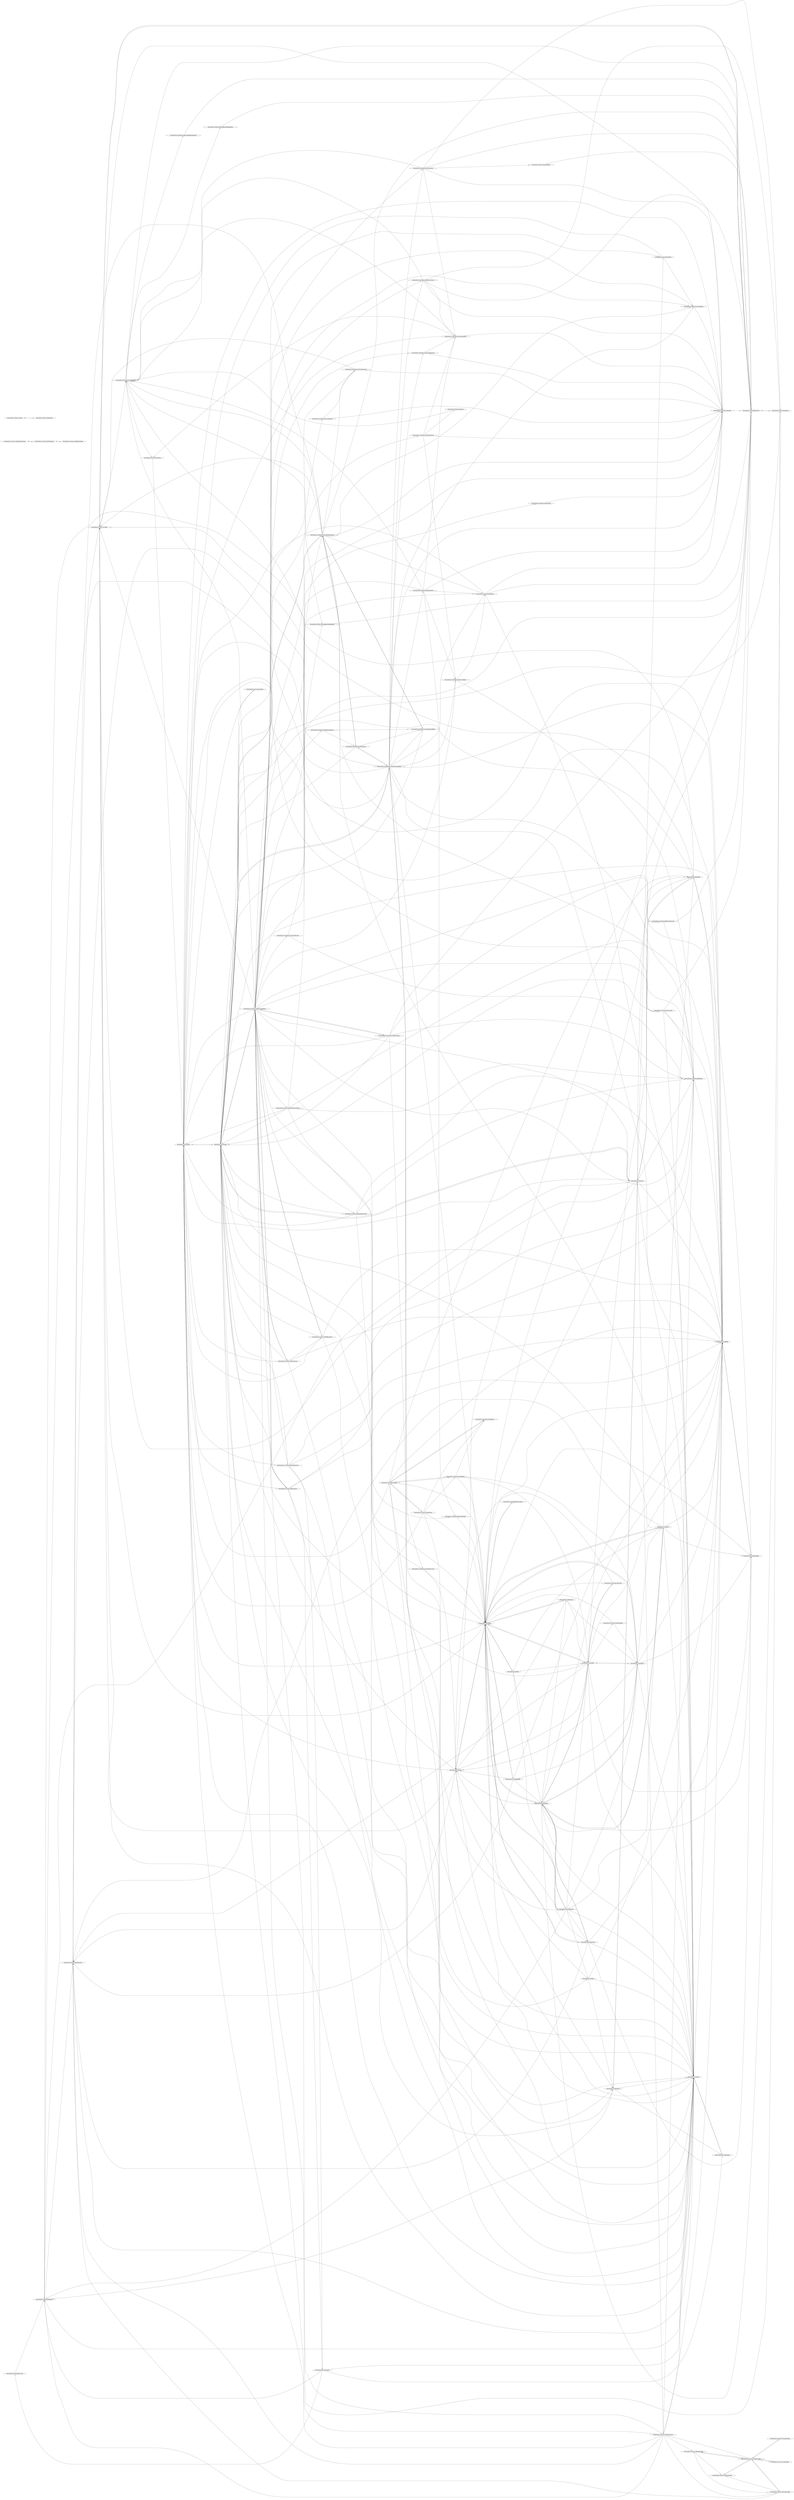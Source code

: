 digraph G {
    page="40,60"; 
    ratio=auto;
    rankdir=LR;
    fontsize=10;
   "Newtonsoft.Json.Bson.BsonBinaryWriter" -> { rank=none; "Newtonsoft.Json.Utilities.DateTimeUtils" }
   "Newtonsoft.Json.Bson.BsonWriter" -> { rank=none; "Newtonsoft.Json.Bson.BsonBinaryWriter"; "Newtonsoft.Json.JsonWriter"; "Newtonsoft.Json.JsonWriterException"; "Newtonsoft.Json.Utilities.DateTimeUtils" }
   "Newtonsoft.Json.Converters.BinaryConverter" -> { rank=none; "Newtonsoft.Json.JsonConverter"; "Newtonsoft.Json.JsonReader"; "Newtonsoft.Json.JsonSerializationException"; "Newtonsoft.Json.JsonSerializer"; "Newtonsoft.Json.JsonWriter"; "Newtonsoft.Json.Utilities.ReflectionUtils" }
   "Newtonsoft.Json.Converters.BsonObjectIdConverter" -> { rank=none; "Newtonsoft.Json.Bson.BsonWriter"; "Newtonsoft.Json.JsonConverter"; "Newtonsoft.Json.JsonReader"; "Newtonsoft.Json.JsonSerializationException"; "Newtonsoft.Json.JsonSerializer"; "Newtonsoft.Json.JsonWriter" }
   "Newtonsoft.Json.Converters.DataSetConverter" -> { rank=none; "Newtonsoft.Json.Converters.DataTableConverter"; "Newtonsoft.Json.JsonConverter"; "Newtonsoft.Json.JsonReader"; "Newtonsoft.Json.JsonSerializer"; "Newtonsoft.Json.JsonWriter"; "Newtonsoft.Json.Serialization.DefaultContractResolver" }
   "Newtonsoft.Json.Converters.DataTableConverter" -> { rank=none; "Newtonsoft.Json.JsonConverter"; "Newtonsoft.Json.JsonReader"; "Newtonsoft.Json.JsonSerializer"; "Newtonsoft.Json.JsonWriter"; "Newtonsoft.Json.Serialization.DefaultContractResolver" }
   "Newtonsoft.Json.Converters.EntityKeyMemberConverter" -> { rank=none; "Newtonsoft.Json.JsonConverter"; "Newtonsoft.Json.JsonReader"; "Newtonsoft.Json.JsonSerializationException"; "Newtonsoft.Json.JsonSerializer"; "Newtonsoft.Json.JsonWriter"; "Newtonsoft.Json.Serialization.JsonSerializerInternalWriter" }
   "Newtonsoft.Json.Converters.ExpandoObjectConverter" -> { rank=none; "Newtonsoft.Json.JsonConverter"; "Newtonsoft.Json.JsonReader"; "Newtonsoft.Json.JsonSerializationException"; "Newtonsoft.Json.JsonSerializer"; "Newtonsoft.Json.JsonWriter" }
   "Newtonsoft.Json.Converters.KeyValuePairConverter" -> { rank=none; "Newtonsoft.Json.JsonConverter"; "Newtonsoft.Json.JsonReader"; "Newtonsoft.Json.JsonSerializationException"; "Newtonsoft.Json.JsonSerializer"; "Newtonsoft.Json.JsonWriter"; "Newtonsoft.Json.Serialization.DefaultContractResolver"; "Newtonsoft.Json.Utilities.ReflectionUtils" }
   "Newtonsoft.Json.Converters.RegexConverter" -> { rank=none; "Newtonsoft.Json.Bson.BsonWriter"; "Newtonsoft.Json.JsonConverter"; "Newtonsoft.Json.JsonReader"; "Newtonsoft.Json.JsonSerializationException"; "Newtonsoft.Json.JsonSerializer"; "Newtonsoft.Json.JsonWriter"; "Newtonsoft.Json.Serialization.DefaultContractResolver" }
   "Newtonsoft.Json.Converters.XAttributeWrapper" -> { rank=none; "Newtonsoft.Json.Converters.XContainerWrapper" }
   "Newtonsoft.Json.Converters.XCommentWrapper" -> { rank=none; "Newtonsoft.Json.Converters.XContainerWrapper" }
   "Newtonsoft.Json.Converters.XContainerWrapper" -> { rank=none; "Newtonsoft.Json.Converters.XAttributeWrapper"; "Newtonsoft.Json.Converters.XCommentWrapper"; "Newtonsoft.Json.Converters.XDocumentWrapper"; "Newtonsoft.Json.Converters.XElementWrapper"; "Newtonsoft.Json.Converters.XTextWrapper" }
   "Newtonsoft.Json.Converters.XDocumentWrapper" -> { rank=none; "Newtonsoft.Json.Converters.XAttributeWrapper"; "Newtonsoft.Json.Converters.XContainerWrapper"; "Newtonsoft.Json.Converters.XElementWrapper"; "Newtonsoft.Json.Utilities.MiscellaneousUtils" }
   "Newtonsoft.Json.Converters.XElementWrapper" -> { rank=none; "Newtonsoft.Json.Converters.XAttributeWrapper"; "Newtonsoft.Json.Converters.XContainerWrapper" }
   "Newtonsoft.Json.Converters.XTextWrapper" -> { rank=none; "Newtonsoft.Json.Converters.XContainerWrapper" }
   "Newtonsoft.Json.Converters.XmlDeclarationWrapper" -> { rank=none; "Newtonsoft.Json.Converters.XmlNodeWrapper" }
   "Newtonsoft.Json.Converters.XmlElementWrapper" -> { rank=none; "Newtonsoft.Json.Converters.XmlNodeWrapper" }
   "Newtonsoft.Json.Converters.XmlNodeConverter" -> { rank=none; "Newtonsoft.Json.Converters.XContainerWrapper"; "Newtonsoft.Json.Converters.XDocumentWrapper"; "Newtonsoft.Json.Converters.XElementWrapper"; "Newtonsoft.Json.JsonConverter"; "Newtonsoft.Json.JsonReader"; "Newtonsoft.Json.JsonSerializationException"; "Newtonsoft.Json.JsonSerializer"; "Newtonsoft.Json.JsonWriter"; "Newtonsoft.Json.Utilities.DateTimeUtils"; "Newtonsoft.Json.Utilities.MiscellaneousUtils" }
   "Newtonsoft.Json.Converters.XmlNodeWrapper" -> { rank=none; "Newtonsoft.Json.Converters.XmlDeclarationWrapper"; "Newtonsoft.Json.Converters.XmlElementWrapper" }
   "Newtonsoft.Json.JsonConvert" -> { rank=none; "Newtonsoft.Json.Converters.XmlNodeConverter"; "Newtonsoft.Json.JsonConverter"; "Newtonsoft.Json.JsonReader"; "Newtonsoft.Json.JsonSerializationException"; "Newtonsoft.Json.JsonSerializer"; "Newtonsoft.Json.JsonSerializerSettings"; "Newtonsoft.Json.JsonTextReader"; "Newtonsoft.Json.JsonTextWriter"; "Newtonsoft.Json.JsonWriter"; "Newtonsoft.Json.Linq.JToken"; "Newtonsoft.Json.Utilities.ConvertUtils"; "Newtonsoft.Json.Utilities.DateTimeUtils"; "Newtonsoft.Json.Utilities.ReflectionUtils" }
   "Newtonsoft.Json.JsonConverter" -> { rank=none; "Newtonsoft.Json.JsonReader"; "Newtonsoft.Json.JsonSerializer"; "Newtonsoft.Json.JsonWriter"; "Newtonsoft.Json.Schema.JsonSchema" }
   "Newtonsoft.Json.JsonConverterAttribute" -> { rank=none; "Newtonsoft.Json.JsonConverter" }
   "Newtonsoft.Json.JsonConverterCollection" -> { rank=none; "Newtonsoft.Json.JsonConverter" }
   "Newtonsoft.Json.JsonReader" -> { rank=none; "Newtonsoft.Json.JsonReaderException"; "Newtonsoft.Json.Utilities.DateTimeUtils" }
   "Newtonsoft.Json.JsonReaderException" -> { rank=none; "Newtonsoft.Json.JsonReader" }
   "Newtonsoft.Json.JsonSerializationException" -> { rank=none; "Newtonsoft.Json.JsonReader" }
   "Newtonsoft.Json.JsonSerializer" -> { rank=none; "Newtonsoft.Json.JsonConvert"; "Newtonsoft.Json.JsonConverter"; "Newtonsoft.Json.JsonConverterCollection"; "Newtonsoft.Json.JsonReader"; "Newtonsoft.Json.JsonSerializerSettings"; "Newtonsoft.Json.JsonTextReader"; "Newtonsoft.Json.JsonTextWriter"; "Newtonsoft.Json.JsonWriter"; "Newtonsoft.Json.Serialization.DefaultContractResolver"; "Newtonsoft.Json.Serialization.DefaultReferenceResolver"; "Newtonsoft.Json.Serialization.IContractResolver"; "Newtonsoft.Json.Serialization.JsonSerializerInternalReader"; "Newtonsoft.Json.Serialization.JsonSerializerInternalWriter"; "Newtonsoft.Json.Utilities.CollectionUtils" }
   "Newtonsoft.Json.JsonSerializerSettings" -> { rank=none; "Newtonsoft.Json.JsonConverter"; "Newtonsoft.Json.Serialization.IContractResolver" }
   "Newtonsoft.Json.JsonTextReader" -> { rank=none; "Newtonsoft.Json.JsonConvert"; "Newtonsoft.Json.JsonReader"; "Newtonsoft.Json.JsonReaderException"; "Newtonsoft.Json.Utilities.ConvertUtils"; "Newtonsoft.Json.Utilities.DateTimeUtils" }
   "Newtonsoft.Json.JsonTextWriter" -> { rank=none; "Newtonsoft.Json.JsonConvert"; "Newtonsoft.Json.JsonWriter"; "Newtonsoft.Json.JsonWriterException"; "Newtonsoft.Json.Utilities.DateTimeUtils" }
   "Newtonsoft.Json.JsonWriter" -> { rank=none; "Newtonsoft.Json.JsonReader"; "Newtonsoft.Json.JsonWriterException"; "Newtonsoft.Json.Utilities.ConvertUtils"; "Newtonsoft.Json.Utilities.DateTimeUtils"; "Newtonsoft.Json.Utilities.MiscellaneousUtils" }
   "Newtonsoft.Json.JsonWriterException" -> { rank=none; "Newtonsoft.Json.JsonWriter" }
   "Newtonsoft.Json.Linq.Extensions" -> { rank=none; "Newtonsoft.Json.Linq.JObject"; "Newtonsoft.Json.Linq.JProperty"; "Newtonsoft.Json.Linq.JToken"; "Newtonsoft.Json.Linq.JValue" }
   "Newtonsoft.Json.Linq.JArray" -> { rank=none; "Newtonsoft.Json.JsonReader"; "Newtonsoft.Json.JsonReaderException"; "Newtonsoft.Json.JsonSerializer"; "Newtonsoft.Json.JsonTextReader"; "Newtonsoft.Json.JsonWriter"; "Newtonsoft.Json.Linq.JContainer"; "Newtonsoft.Json.Linq.JToken"; "Newtonsoft.Json.Utilities.MiscellaneousUtils" }
   "Newtonsoft.Json.Linq.JConstructor" -> { rank=none; "Newtonsoft.Json.JsonReader"; "Newtonsoft.Json.JsonReaderException"; "Newtonsoft.Json.JsonWriter"; "Newtonsoft.Json.Linq.JContainer"; "Newtonsoft.Json.Linq.JToken"; "Newtonsoft.Json.Utilities.MiscellaneousUtils" }
   "Newtonsoft.Json.Linq.JContainer" -> { rank=none; "Newtonsoft.Json.JsonReader"; "Newtonsoft.Json.JsonReaderException"; "Newtonsoft.Json.JsonWriter"; "Newtonsoft.Json.Linq.Extensions"; "Newtonsoft.Json.Linq.JArray"; "Newtonsoft.Json.Linq.JConstructor"; "Newtonsoft.Json.Linq.JObject"; "Newtonsoft.Json.Linq.JProperty"; "Newtonsoft.Json.Linq.JToken"; "Newtonsoft.Json.Linq.JTokenWriter"; "Newtonsoft.Json.Linq.JValue"; "Newtonsoft.Json.Utilities.CollectionUtils" }
   "Newtonsoft.Json.Linq.JObject" -> { rank=none; "Newtonsoft.Json.JsonReader"; "Newtonsoft.Json.JsonReaderException"; "Newtonsoft.Json.JsonSerializer"; "Newtonsoft.Json.JsonTextReader"; "Newtonsoft.Json.JsonWriter"; "Newtonsoft.Json.Linq.JContainer"; "Newtonsoft.Json.Linq.JProperty"; "Newtonsoft.Json.Linq.JPropertyDescriptor"; "Newtonsoft.Json.Linq.JPropertyKeyedCollection"; "Newtonsoft.Json.Linq.JToken"; "Newtonsoft.Json.Linq.JValue"; "Newtonsoft.Json.Utilities.MiscellaneousUtils" }
   "Newtonsoft.Json.Linq.JPath" -> { rank=none; "Newtonsoft.Json.Linq.JArray"; "Newtonsoft.Json.Linq.JConstructor"; "Newtonsoft.Json.Linq.JContainer"; "Newtonsoft.Json.Linq.JObject"; "Newtonsoft.Json.Linq.JToken" }
   "Newtonsoft.Json.Linq.JProperty" -> { rank=none; "Newtonsoft.Json.JsonReader"; "Newtonsoft.Json.JsonReaderException"; "Newtonsoft.Json.JsonWriter"; "Newtonsoft.Json.Linq.JArray"; "Newtonsoft.Json.Linq.JContainer"; "Newtonsoft.Json.Linq.JObject"; "Newtonsoft.Json.Linq.JToken"; "Newtonsoft.Json.Linq.JValue" }
   "Newtonsoft.Json.Linq.JPropertyDescriptor" -> { rank=none; "Newtonsoft.Json.Linq.JObject"; "Newtonsoft.Json.Linq.JToken"; "Newtonsoft.Json.Linq.JValue" }
   "Newtonsoft.Json.Linq.JPropertyKeyedCollection" -> { rank=none; "Newtonsoft.Json.Linq.JProperty"; "Newtonsoft.Json.Linq.JToken" }
   "Newtonsoft.Json.Linq.JRaw" -> { rank=none; "Newtonsoft.Json.JsonReader"; "Newtonsoft.Json.JsonTextWriter"; "Newtonsoft.Json.JsonWriter"; "Newtonsoft.Json.Linq.JValue" }
   "Newtonsoft.Json.Linq.JToken" -> { rank=none; "Newtonsoft.Json.JsonConverter"; "Newtonsoft.Json.JsonReader"; "Newtonsoft.Json.JsonReaderException"; "Newtonsoft.Json.JsonSerializer"; "Newtonsoft.Json.JsonTextReader"; "Newtonsoft.Json.JsonTextWriter"; "Newtonsoft.Json.JsonWriter"; "Newtonsoft.Json.Linq.Extensions"; "Newtonsoft.Json.Linq.JArray"; "Newtonsoft.Json.Linq.JConstructor"; "Newtonsoft.Json.Linq.JContainer"; "Newtonsoft.Json.Linq.JObject"; "Newtonsoft.Json.Linq.JPath"; "Newtonsoft.Json.Linq.JProperty"; "Newtonsoft.Json.Linq.JTokenEqualityComparer"; "Newtonsoft.Json.Linq.JTokenReader"; "Newtonsoft.Json.Linq.JTokenWriter"; "Newtonsoft.Json.Linq.JValue"; "Newtonsoft.Json.Utilities.ConvertUtils" }
   "Newtonsoft.Json.Linq.JTokenEqualityComparer" -> { rank=none; "Newtonsoft.Json.Linq.JToken" }
   "Newtonsoft.Json.Linq.JTokenReader" -> { rank=none; "Newtonsoft.Json.JsonReader"; "Newtonsoft.Json.Linq.JContainer"; "Newtonsoft.Json.Linq.JProperty"; "Newtonsoft.Json.Linq.JToken"; "Newtonsoft.Json.Linq.JValue"; "Newtonsoft.Json.Utilities.MiscellaneousUtils" }
   "Newtonsoft.Json.Linq.JTokenWriter" -> { rank=none; "Newtonsoft.Json.JsonWriter"; "Newtonsoft.Json.Linq.JArray"; "Newtonsoft.Json.Linq.JConstructor"; "Newtonsoft.Json.Linq.JContainer"; "Newtonsoft.Json.Linq.JObject"; "Newtonsoft.Json.Linq.JProperty"; "Newtonsoft.Json.Linq.JRaw"; "Newtonsoft.Json.Linq.JToken"; "Newtonsoft.Json.Linq.JValue"; "Newtonsoft.Json.Utilities.DateTimeUtils" }
   "Newtonsoft.Json.Linq.JValue" -> { rank=none; "Newtonsoft.Json.JsonConverter"; "Newtonsoft.Json.JsonSerializer"; "Newtonsoft.Json.JsonWriter"; "Newtonsoft.Json.Linq.JToken"; "Newtonsoft.Json.Utilities.ConvertUtils"; "Newtonsoft.Json.Utilities.MiscellaneousUtils"; "Newtonsoft.Json.Utilities.ReflectionUtils" }
   "Newtonsoft.Json.Schema.JsonSchema" -> { rank=none; "Newtonsoft.Json.JsonReader"; "Newtonsoft.Json.JsonTextReader"; "Newtonsoft.Json.JsonTextWriter"; "Newtonsoft.Json.JsonWriter"; "Newtonsoft.Json.Linq.JToken"; "Newtonsoft.Json.Schema.JsonSchemaBuilder"; "Newtonsoft.Json.Schema.JsonSchemaResolver"; "Newtonsoft.Json.Schema.JsonSchemaWriter" }
   "Newtonsoft.Json.Schema.JsonSchemaBuilder" -> { rank=none; "Newtonsoft.Json.Linq.JObject"; "Newtonsoft.Json.Linq.JProperty"; "Newtonsoft.Json.Linq.JToken"; "Newtonsoft.Json.Schema.JsonSchema"; "Newtonsoft.Json.Schema.JsonSchemaResolver" }
   "Newtonsoft.Json.Schema.JsonSchemaResolver" -> { rank=none; "Newtonsoft.Json.Schema.JsonSchema" }
   "Newtonsoft.Json.Schema.JsonSchemaWriter" -> { rank=none; "Newtonsoft.Json.JsonConverter"; "Newtonsoft.Json.JsonWriter"; "Newtonsoft.Json.Linq.JToken"; "Newtonsoft.Json.Schema.JsonSchema"; "Newtonsoft.Json.Schema.JsonSchemaBuilder"; "Newtonsoft.Json.Schema.JsonSchemaResolver" }
   "Newtonsoft.Json.Serialization.DefaultContractResolver" -> { rank=none; "Newtonsoft.Json.Converters.BinaryConverter"; "Newtonsoft.Json.Converters.BsonObjectIdConverter"; "Newtonsoft.Json.Converters.DataSetConverter"; "Newtonsoft.Json.Converters.DataTableConverter"; "Newtonsoft.Json.Converters.EntityKeyMemberConverter"; "Newtonsoft.Json.Converters.ExpandoObjectConverter"; "Newtonsoft.Json.Converters.KeyValuePairConverter"; "Newtonsoft.Json.Converters.RegexConverter"; "Newtonsoft.Json.Converters.XmlNodeConverter"; "Newtonsoft.Json.JsonConvert"; "Newtonsoft.Json.JsonConverter"; "Newtonsoft.Json.JsonSerializationException"; "Newtonsoft.Json.JsonSerializer"; "Newtonsoft.Json.Linq.JToken"; "Newtonsoft.Json.Serialization.DynamicValueProvider"; "Newtonsoft.Json.Serialization.ExtensionDataSetter"; "Newtonsoft.Json.Serialization.IContractResolver"; "Newtonsoft.Json.Serialization.JsonArrayContract"; "Newtonsoft.Json.Serialization.JsonContract"; "Newtonsoft.Json.Serialization.JsonDictionaryContract"; "Newtonsoft.Json.Serialization.JsonDynamicContract"; "Newtonsoft.Json.Serialization.JsonISerializableContract"; "Newtonsoft.Json.Serialization.JsonLinqContract"; "Newtonsoft.Json.Serialization.JsonObjectContract"; "Newtonsoft.Json.Serialization.JsonPrimitiveContract"; "Newtonsoft.Json.Serialization.JsonProperty"; "Newtonsoft.Json.Serialization.JsonPropertyCollection"; "Newtonsoft.Json.Serialization.JsonStringContract"; "Newtonsoft.Json.Serialization.JsonTypeReflector"; "Newtonsoft.Json.Serialization.ReflectionValueProvider"; "Newtonsoft.Json.Utilities.CollectionUtils"; "Newtonsoft.Json.Utilities.ConvertUtils"; "Newtonsoft.Json.Utilities.ReflectionUtils" }
   "Newtonsoft.Json.Serialization.DefaultReferenceResolver" -> { rank=none; "Newtonsoft.Json.Serialization.JsonSerializerInternalBase"; "Newtonsoft.Json.Serialization.JsonSerializerProxy" }
   "Newtonsoft.Json.Serialization.DynamicValueProvider" -> { rank=none; "Newtonsoft.Json.JsonSerializationException"; "Newtonsoft.Json.Utilities.DynamicReflectionDelegateFactory" }
   "Newtonsoft.Json.Serialization.ExtensionDataSetter" -> { rank=none; "Newtonsoft.Json.Linq.JToken" }
   "Newtonsoft.Json.Serialization.IContractResolver" -> { rank=none; "Newtonsoft.Json.Serialization.JsonContract" }
   "Newtonsoft.Json.Serialization.JsonArrayContract" -> { rank=none; "Newtonsoft.Json.Serialization.JsonContainerContract"; "Newtonsoft.Json.Serialization.JsonContract"; "Newtonsoft.Json.Serialization.JsonTypeReflector"; "Newtonsoft.Json.Utilities.CollectionUtils"; "Newtonsoft.Json.Utilities.CollectionWrapper`1"; "Newtonsoft.Json.Utilities.ReflectionUtils" }
   "Newtonsoft.Json.Serialization.JsonContainerContract" -> { rank=none; "Newtonsoft.Json.JsonConverter"; "Newtonsoft.Json.JsonConverterAttribute"; "Newtonsoft.Json.Serialization.JsonContract"; "Newtonsoft.Json.Serialization.JsonTypeReflector" }
   "Newtonsoft.Json.Serialization.JsonContract" -> { rank=none; "Newtonsoft.Json.JsonConverter"; "Newtonsoft.Json.Utilities.ConvertUtils"; "Newtonsoft.Json.Utilities.ReflectionUtils" }
   "Newtonsoft.Json.Serialization.JsonDictionaryContract" -> { rank=none; "Newtonsoft.Json.Serialization.JsonContainerContract"; "Newtonsoft.Json.Serialization.JsonContract"; "Newtonsoft.Json.Serialization.JsonTypeReflector"; "Newtonsoft.Json.Utilities.CollectionUtils"; "Newtonsoft.Json.Utilities.ReflectionUtils" }
   "Newtonsoft.Json.Serialization.JsonDynamicContract" -> { rank=none; "Newtonsoft.Json.Serialization.JsonContainerContract"; "Newtonsoft.Json.Serialization.JsonContract"; "Newtonsoft.Json.Serialization.JsonPropertyCollection"; "Newtonsoft.Json.Utilities.DynamicUtils" }
   "Newtonsoft.Json.Serialization.JsonFormatterConverter" -> { rank=none; "Newtonsoft.Json.JsonSerializer"; "Newtonsoft.Json.Linq.JToken"; "Newtonsoft.Json.Linq.JValue" }
   "Newtonsoft.Json.Serialization.JsonISerializableContract" -> { rank=none; "Newtonsoft.Json.Serialization.JsonContainerContract"; "Newtonsoft.Json.Serialization.JsonContract" }
   "Newtonsoft.Json.Serialization.JsonLinqContract" -> { rank=none; "Newtonsoft.Json.Serialization.JsonContract" }
   "Newtonsoft.Json.Serialization.JsonObjectContract" -> { rank=none; "Newtonsoft.Json.Serialization.ExtensionDataSetter"; "Newtonsoft.Json.Serialization.JsonContainerContract"; "Newtonsoft.Json.Serialization.JsonContract"; "Newtonsoft.Json.Serialization.JsonProperty"; "Newtonsoft.Json.Serialization.JsonPropertyCollection"; "Newtonsoft.Json.Serialization.JsonTypeReflector" }
   "Newtonsoft.Json.Serialization.JsonPrimitiveContract" -> { rank=none; "Newtonsoft.Json.Serialization.JsonContract"; "Newtonsoft.Json.Utilities.ConvertUtils" }
   "Newtonsoft.Json.Serialization.JsonProperty" -> { rank=none; "Newtonsoft.Json.JsonConverter"; "Newtonsoft.Json.JsonWriter"; "Newtonsoft.Json.Serialization.JsonContract"; "Newtonsoft.Json.Utilities.ReflectionUtils" }
   "Newtonsoft.Json.Serialization.JsonPropertyCollection" -> { rank=none; "Newtonsoft.Json.JsonSerializationException"; "Newtonsoft.Json.Serialization.JsonProperty" }
   "Newtonsoft.Json.Serialization.JsonSerializerInternalBase" -> { rank=none; "Newtonsoft.Json.JsonSerializer"; "Newtonsoft.Json.Serialization.JsonSerializerInternalWriter" }
   "Newtonsoft.Json.Serialization.JsonSerializerInternalReader" -> { rank=none; "Newtonsoft.Json.JsonConverter"; "Newtonsoft.Json.JsonReader"; "Newtonsoft.Json.JsonSerializationException"; "Newtonsoft.Json.JsonSerializer"; "Newtonsoft.Json.JsonWriter"; "Newtonsoft.Json.Linq.JRaw"; "Newtonsoft.Json.Linq.JToken"; "Newtonsoft.Json.Linq.JTokenWriter"; "Newtonsoft.Json.Serialization.IContractResolver"; "Newtonsoft.Json.Serialization.JsonArrayContract"; "Newtonsoft.Json.Serialization.JsonContract"; "Newtonsoft.Json.Serialization.JsonDictionaryContract"; "Newtonsoft.Json.Serialization.JsonFormatterConverter"; "Newtonsoft.Json.Serialization.JsonISerializableContract"; "Newtonsoft.Json.Serialization.JsonObjectContract"; "Newtonsoft.Json.Serialization.JsonProperty"; "Newtonsoft.Json.Serialization.JsonPropertyCollection"; "Newtonsoft.Json.Serialization.JsonSerializerInternalBase"; "Newtonsoft.Json.Serialization.JsonSerializerProxy"; "Newtonsoft.Json.Serialization.JsonTypeReflector"; "Newtonsoft.Json.Utilities.MiscellaneousUtils" }
   "Newtonsoft.Json.Serialization.JsonSerializerInternalWriter" -> { rank=none; "Newtonsoft.Json.JsonSerializationException"; "Newtonsoft.Json.JsonSerializer"; "Newtonsoft.Json.JsonWriter"; "Newtonsoft.Json.Serialization.IContractResolver"; "Newtonsoft.Json.Serialization.JsonContract"; "Newtonsoft.Json.Serialization.JsonPrimitiveContract"; "Newtonsoft.Json.Serialization.JsonProperty"; "Newtonsoft.Json.Serialization.JsonSerializerInternalBase"; "Newtonsoft.Json.Serialization.JsonSerializerProxy"; "Newtonsoft.Json.Serialization.JsonTypeReflector"; "Newtonsoft.Json.Utilities.ConvertUtils"; "Newtonsoft.Json.Utilities.MiscellaneousUtils"; "Newtonsoft.Json.Utilities.ReflectionUtils" }
   "Newtonsoft.Json.Serialization.JsonSerializerProxy" -> { rank=none; "Newtonsoft.Json.JsonSerializer"; "Newtonsoft.Json.Serialization.JsonSerializerInternalBase"; "Newtonsoft.Json.Serialization.JsonSerializerInternalReader"; "Newtonsoft.Json.Serialization.JsonSerializerInternalWriter" }
   "Newtonsoft.Json.Serialization.JsonStringContract" -> { rank=none; "Newtonsoft.Json.Serialization.JsonContract"; "Newtonsoft.Json.Serialization.JsonPrimitiveContract" }
   "Newtonsoft.Json.Serialization.JsonTypeReflector" -> { rank=none; "Newtonsoft.Json.JsonConverterAttribute"; "Newtonsoft.Json.Serialization.LateBoundMetadataTypeAttribute"; "Newtonsoft.Json.Utilities.DynamicReflectionDelegateFactory"; "Newtonsoft.Json.Utilities.LateBoundReflectionDelegateFactory"; "Newtonsoft.Json.Utilities.ReflectionUtils" }
   "Newtonsoft.Json.Serialization.LateBoundMetadataTypeAttribute" -> { rank=none; "Newtonsoft.Json.Utilities.ReflectionUtils" }
   "Newtonsoft.Json.Serialization.ReflectionValueProvider" -> { rank=none; "Newtonsoft.Json.JsonSerializationException"; "Newtonsoft.Json.Utilities.ReflectionUtils" }
   "Newtonsoft.Json.Utilities.CollectionUtils" -> { rank=none; "Newtonsoft.Json.Utilities.ReflectionUtils" }
   "Newtonsoft.Json.Utilities.CollectionWrapper`1" -> { rank=none; "Newtonsoft.Json.Utilities.ReflectionUtils" }
   "Newtonsoft.Json.Utilities.ConvertUtils" -> { rank=none; "Newtonsoft.Json.Serialization.JsonTypeReflector"; "Newtonsoft.Json.Utilities.ReflectionUtils" }
   "Newtonsoft.Json.Utilities.DateTimeUtils" -> { rank=none; "Newtonsoft.Json.Utilities.MiscellaneousUtils" }
   "Newtonsoft.Json.Utilities.DynamicReflectionDelegateFactory" -> { rank=none; "Newtonsoft.Json.Utilities.ReflectionUtils" }
   "Newtonsoft.Json.Utilities.DynamicUtils" -> { rank=none; "Newtonsoft.Json.Serialization.JsonTypeReflector" }
   "Newtonsoft.Json.Utilities.LateBoundReflectionDelegateFactory" -> { rank=none; "Newtonsoft.Json.Utilities.ReflectionUtils" }
   "Newtonsoft.Json.Utilities.MiscellaneousUtils" -> { rank=none; "Newtonsoft.Json.Utilities.ConvertUtils" }
   "Newtonsoft.Json.Utilities.ReflectionUtils" -> { rank=none; "Newtonsoft.Json.Utilities.CollectionUtils"; "Newtonsoft.Json.Utilities.ConvertUtils" }
   "Newtonsoft.Json.Utilities.StringUtils" -> { rank=none; "Newtonsoft.Json.Utilities.ValidationUtils" }
   "Newtonsoft.Json.Utilities.ValidationUtils" -> { rank=none; "Newtonsoft.Json.Utilities.StringUtils" }
   }
